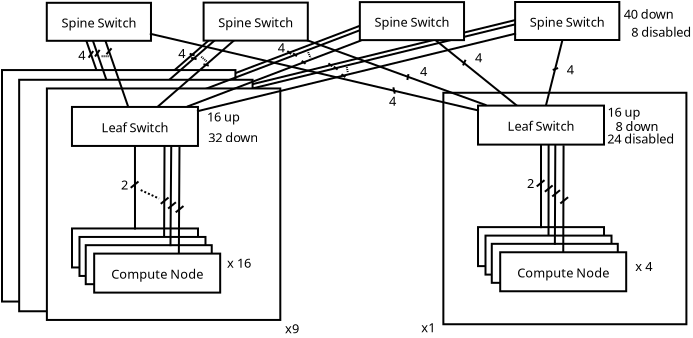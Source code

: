 <?xml version="1.0" encoding="UTF-8"?>
<dia:diagram xmlns:dia="http://www.lysator.liu.se/~alla/dia/">
  <dia:layer name="Background" visible="true" connectable="true" active="true">
    <dia:object type="Standard - Line" version="0" id="O0">
      <dia:attribute name="obj_pos">
        <dia:point val="31.401,9.374"/>
      </dia:attribute>
      <dia:attribute name="obj_bb">
        <dia:rectangle val="15.478,9.29;31.558,13.304"/>
      </dia:attribute>
      <dia:attribute name="conn_endpoints">
        <dia:point val="31.401,9.374"/>
        <dia:point val="15.636,13.22"/>
      </dia:attribute>
      <dia:attribute name="numcp">
        <dia:int val="1"/>
      </dia:attribute>
      <dia:attribute name="absolute_start_gap">
        <dia:real val="-0.1"/>
      </dia:attribute>
      <dia:attribute name="absolute_end_gap">
        <dia:real val="-0.1"/>
      </dia:attribute>
    </dia:object>
    <dia:object type="Standard - Line" version="0" id="O1">
      <dia:attribute name="obj_pos">
        <dia:point val="31.442,9.15"/>
      </dia:attribute>
      <dia:attribute name="obj_bb">
        <dia:rectangle val="15.52,9.066;31.6,13.079"/>
      </dia:attribute>
      <dia:attribute name="conn_endpoints">
        <dia:point val="31.442,9.15"/>
        <dia:point val="15.678,12.995"/>
      </dia:attribute>
      <dia:attribute name="numcp">
        <dia:int val="1"/>
      </dia:attribute>
      <dia:attribute name="absolute_start_gap">
        <dia:real val="-0.1"/>
      </dia:attribute>
      <dia:attribute name="absolute_end_gap">
        <dia:real val="-0.1"/>
      </dia:attribute>
    </dia:object>
    <dia:object type="Standard - Line" version="0" id="O2">
      <dia:attribute name="obj_pos">
        <dia:point val="23.56,9.452"/>
      </dia:attribute>
      <dia:attribute name="obj_bb">
        <dia:rectangle val="14.876,9.352;23.718,12.794"/>
      </dia:attribute>
      <dia:attribute name="conn_endpoints">
        <dia:point val="23.56,9.452"/>
        <dia:point val="15.034,12.694"/>
      </dia:attribute>
      <dia:attribute name="numcp">
        <dia:int val="1"/>
      </dia:attribute>
      <dia:attribute name="absolute_start_gap">
        <dia:real val="-0.1"/>
      </dia:attribute>
      <dia:attribute name="absolute_end_gap">
        <dia:real val="-0.1"/>
      </dia:attribute>
    </dia:object>
    <dia:object type="Standard - Line" version="0" id="O3">
      <dia:attribute name="obj_pos">
        <dia:point val="16.503,9.709"/>
      </dia:attribute>
      <dia:attribute name="obj_bb">
        <dia:rectangle val="12.576,9.507;16.725,13.129"/>
      </dia:attribute>
      <dia:attribute name="conn_endpoints">
        <dia:point val="16.503,9.709"/>
        <dia:point val="12.798,12.928"/>
      </dia:attribute>
      <dia:attribute name="numcp">
        <dia:int val="1"/>
      </dia:attribute>
      <dia:attribute name="absolute_start_gap">
        <dia:real val="-0.2"/>
      </dia:attribute>
      <dia:attribute name="absolute_end_gap">
        <dia:real val="-0.2"/>
      </dia:attribute>
    </dia:object>
    <dia:object type="Standard - Line" version="0" id="O4">
      <dia:attribute name="obj_pos">
        <dia:point val="9.686,9.891"/>
      </dia:attribute>
      <dia:attribute name="obj_bb">
        <dia:rectangle val="9.59,9.733;10.888,13.257"/>
      </dia:attribute>
      <dia:attribute name="conn_endpoints">
        <dia:point val="9.686,9.891"/>
        <dia:point val="10.792,13.099"/>
      </dia:attribute>
      <dia:attribute name="numcp">
        <dia:int val="1"/>
      </dia:attribute>
      <dia:attribute name="absolute_start_gap">
        <dia:real val="-0.1"/>
      </dia:attribute>
      <dia:attribute name="absolute_end_gap">
        <dia:real val="-0.1"/>
      </dia:attribute>
    </dia:object>
    <dia:object type="Flowchart - Box" version="0" id="O5">
      <dia:attribute name="obj_pos">
        <dia:point val="5.587,11.697"/>
      </dia:attribute>
      <dia:attribute name="obj_bb">
        <dia:rectangle val="5.537,11.647;17.308,23.321"/>
      </dia:attribute>
      <dia:attribute name="elem_corner">
        <dia:point val="5.587,11.697"/>
      </dia:attribute>
      <dia:attribute name="elem_width">
        <dia:real val="11.671"/>
      </dia:attribute>
      <dia:attribute name="elem_height">
        <dia:real val="11.574"/>
      </dia:attribute>
      <dia:attribute name="show_background">
        <dia:boolean val="true"/>
      </dia:attribute>
      <dia:attribute name="padding">
        <dia:real val="0.5"/>
      </dia:attribute>
      <dia:attribute name="text">
        <dia:composite type="text">
          <dia:attribute name="string">
            <dia:string>##</dia:string>
          </dia:attribute>
          <dia:attribute name="font">
            <dia:font family="sans" style="0" name="Helvetica"/>
          </dia:attribute>
          <dia:attribute name="height">
            <dia:real val="0.8"/>
          </dia:attribute>
          <dia:attribute name="pos">
            <dia:point val="11.422,17.678"/>
          </dia:attribute>
          <dia:attribute name="color">
            <dia:color val="#000000ff"/>
          </dia:attribute>
          <dia:attribute name="alignment">
            <dia:enum val="1"/>
          </dia:attribute>
        </dia:composite>
      </dia:attribute>
    </dia:object>
    <dia:object type="Standard - Line" version="0" id="O6">
      <dia:attribute name="obj_pos">
        <dia:point val="16.535,9.94"/>
      </dia:attribute>
      <dia:attribute name="obj_bb">
        <dia:rectangle val="12.608,9.739;16.756,13.361"/>
      </dia:attribute>
      <dia:attribute name="conn_endpoints">
        <dia:point val="16.535,9.94"/>
        <dia:point val="12.829,13.159"/>
      </dia:attribute>
      <dia:attribute name="numcp">
        <dia:int val="1"/>
      </dia:attribute>
      <dia:attribute name="absolute_start_gap">
        <dia:real val="-0.2"/>
      </dia:attribute>
      <dia:attribute name="absolute_end_gap">
        <dia:real val="-0.2"/>
      </dia:attribute>
    </dia:object>
    <dia:object type="Standard - Line" version="0" id="O7">
      <dia:attribute name="obj_pos">
        <dia:point val="10.066,10.038"/>
      </dia:attribute>
      <dia:attribute name="obj_bb">
        <dia:rectangle val="9.97,9.88;11.269,13.404"/>
      </dia:attribute>
      <dia:attribute name="conn_endpoints">
        <dia:point val="10.066,10.038"/>
        <dia:point val="11.173,13.246"/>
      </dia:attribute>
      <dia:attribute name="numcp">
        <dia:int val="1"/>
      </dia:attribute>
      <dia:attribute name="absolute_start_gap">
        <dia:real val="-0.1"/>
      </dia:attribute>
      <dia:attribute name="absolute_end_gap">
        <dia:real val="-0.1"/>
      </dia:attribute>
    </dia:object>
    <dia:object type="Flowchart - Box" version="0" id="O8">
      <dia:attribute name="obj_pos">
        <dia:point val="6.445,12.183"/>
      </dia:attribute>
      <dia:attribute name="obj_bb">
        <dia:rectangle val="6.395,12.133;18.167,23.807"/>
      </dia:attribute>
      <dia:attribute name="elem_corner">
        <dia:point val="6.445,12.183"/>
      </dia:attribute>
      <dia:attribute name="elem_width">
        <dia:real val="11.671"/>
      </dia:attribute>
      <dia:attribute name="elem_height">
        <dia:real val="11.574"/>
      </dia:attribute>
      <dia:attribute name="show_background">
        <dia:boolean val="true"/>
      </dia:attribute>
      <dia:attribute name="padding">
        <dia:real val="0.5"/>
      </dia:attribute>
      <dia:attribute name="text">
        <dia:composite type="text">
          <dia:attribute name="string">
            <dia:string>##</dia:string>
          </dia:attribute>
          <dia:attribute name="font">
            <dia:font family="sans" style="0" name="Helvetica"/>
          </dia:attribute>
          <dia:attribute name="height">
            <dia:real val="0.8"/>
          </dia:attribute>
          <dia:attribute name="pos">
            <dia:point val="12.281,18.164"/>
          </dia:attribute>
          <dia:attribute name="color">
            <dia:color val="#000000ff"/>
          </dia:attribute>
          <dia:attribute name="alignment">
            <dia:enum val="1"/>
          </dia:attribute>
        </dia:composite>
      </dia:attribute>
    </dia:object>
    <dia:object type="Standard - Line" version="0" id="O9">
      <dia:attribute name="obj_pos">
        <dia:point val="23.539,9.683"/>
      </dia:attribute>
      <dia:attribute name="obj_bb">
        <dia:rectangle val="14.854,9.583;23.697,13.026"/>
      </dia:attribute>
      <dia:attribute name="conn_endpoints">
        <dia:point val="23.539,9.683"/>
        <dia:point val="15.012,12.925"/>
      </dia:attribute>
      <dia:attribute name="numcp">
        <dia:int val="1"/>
      </dia:attribute>
      <dia:attribute name="absolute_start_gap">
        <dia:real val="-0.1"/>
      </dia:attribute>
      <dia:attribute name="absolute_end_gap">
        <dia:real val="-0.1"/>
      </dia:attribute>
    </dia:object>
    <dia:object type="Flowchart - Box" version="0" id="O10">
      <dia:attribute name="obj_pos">
        <dia:point val="27.655,12.832"/>
      </dia:attribute>
      <dia:attribute name="obj_bb">
        <dia:rectangle val="27.605,12.782;39.856,24.456"/>
      </dia:attribute>
      <dia:attribute name="elem_corner">
        <dia:point val="27.655,12.832"/>
      </dia:attribute>
      <dia:attribute name="elem_width">
        <dia:real val="12.152"/>
      </dia:attribute>
      <dia:attribute name="elem_height">
        <dia:real val="11.574"/>
      </dia:attribute>
      <dia:attribute name="show_background">
        <dia:boolean val="true"/>
      </dia:attribute>
      <dia:attribute name="padding">
        <dia:real val="0.5"/>
      </dia:attribute>
      <dia:attribute name="text">
        <dia:composite type="text">
          <dia:attribute name="string">
            <dia:string>##</dia:string>
          </dia:attribute>
          <dia:attribute name="font">
            <dia:font family="sans" style="0" name="Helvetica"/>
          </dia:attribute>
          <dia:attribute name="height">
            <dia:real val="0.8"/>
          </dia:attribute>
          <dia:attribute name="pos">
            <dia:point val="33.731,18.813"/>
          </dia:attribute>
          <dia:attribute name="color">
            <dia:color val="#000000ff"/>
          </dia:attribute>
          <dia:attribute name="alignment">
            <dia:enum val="1"/>
          </dia:attribute>
        </dia:composite>
      </dia:attribute>
    </dia:object>
    <dia:object type="Flowchart - Box" version="0" id="O11">
      <dia:attribute name="obj_pos">
        <dia:point val="7.831,12.617"/>
      </dia:attribute>
      <dia:attribute name="obj_bb">
        <dia:rectangle val="7.781,12.566;19.552,24.241"/>
      </dia:attribute>
      <dia:attribute name="elem_corner">
        <dia:point val="7.831,12.617"/>
      </dia:attribute>
      <dia:attribute name="elem_width">
        <dia:real val="11.671"/>
      </dia:attribute>
      <dia:attribute name="elem_height">
        <dia:real val="11.574"/>
      </dia:attribute>
      <dia:attribute name="show_background">
        <dia:boolean val="true"/>
      </dia:attribute>
      <dia:attribute name="padding">
        <dia:real val="0.5"/>
      </dia:attribute>
      <dia:attribute name="text">
        <dia:composite type="text">
          <dia:attribute name="string">
            <dia:string>##</dia:string>
          </dia:attribute>
          <dia:attribute name="font">
            <dia:font family="sans" style="0" name="Helvetica"/>
          </dia:attribute>
          <dia:attribute name="height">
            <dia:real val="0.8"/>
          </dia:attribute>
          <dia:attribute name="pos">
            <dia:point val="13.667,18.598"/>
          </dia:attribute>
          <dia:attribute name="color">
            <dia:color val="#000000ff"/>
          </dia:attribute>
          <dia:attribute name="alignment">
            <dia:enum val="1"/>
          </dia:attribute>
        </dia:composite>
      </dia:attribute>
    </dia:object>
    <dia:object type="Standard - Line" version="0" id="O12">
      <dia:attribute name="obj_pos">
        <dia:point val="10.776,10.283"/>
      </dia:attribute>
      <dia:attribute name="obj_bb">
        <dia:rectangle val="10.68,10.125;11.978,13.649"/>
      </dia:attribute>
      <dia:attribute name="conn_endpoints">
        <dia:point val="10.776,10.283"/>
        <dia:point val="11.882,13.491"/>
      </dia:attribute>
      <dia:attribute name="numcp">
        <dia:int val="1"/>
      </dia:attribute>
      <dia:attribute name="absolute_start_gap">
        <dia:real val="-0.1"/>
      </dia:attribute>
      <dia:attribute name="absolute_end_gap">
        <dia:real val="-0.1"/>
      </dia:attribute>
      <dia:connections>
        <dia:connection handle="0" to="O27" connection="16"/>
        <dia:connection handle="1" to="O30" connection="16"/>
      </dia:connections>
    </dia:object>
    <dia:object type="Flowchart - Box" version="0" id="O13">
      <dia:attribute name="obj_pos">
        <dia:point val="9.087,19.617"/>
      </dia:attribute>
      <dia:attribute name="obj_bb">
        <dia:rectangle val="9.037,19.567;15.437,21.617"/>
      </dia:attribute>
      <dia:attribute name="elem_corner">
        <dia:point val="9.087,19.617"/>
      </dia:attribute>
      <dia:attribute name="elem_width">
        <dia:real val="6.3"/>
      </dia:attribute>
      <dia:attribute name="elem_height">
        <dia:real val="1.95"/>
      </dia:attribute>
      <dia:attribute name="show_background">
        <dia:boolean val="true"/>
      </dia:attribute>
      <dia:attribute name="padding">
        <dia:real val="0.5"/>
      </dia:attribute>
      <dia:attribute name="text">
        <dia:composite type="text">
          <dia:attribute name="string">
            <dia:string>#Compute Node#</dia:string>
          </dia:attribute>
          <dia:attribute name="font">
            <dia:font family="sans" style="0" name="Helvetica"/>
          </dia:attribute>
          <dia:attribute name="height">
            <dia:real val="0.8"/>
          </dia:attribute>
          <dia:attribute name="pos">
            <dia:point val="12.237,20.786"/>
          </dia:attribute>
          <dia:attribute name="color">
            <dia:color val="#000000ff"/>
          </dia:attribute>
          <dia:attribute name="alignment">
            <dia:enum val="1"/>
          </dia:attribute>
        </dia:composite>
      </dia:attribute>
    </dia:object>
    <dia:object type="Standard - Line" version="0" id="O14">
      <dia:attribute name="obj_pos">
        <dia:point val="13.713,15.553"/>
      </dia:attribute>
      <dia:attribute name="obj_bb">
        <dia:rectangle val="13.643,15.403;13.763,20.142"/>
      </dia:attribute>
      <dia:attribute name="conn_endpoints">
        <dia:point val="13.713,15.553"/>
        <dia:point val="13.693,19.991"/>
      </dia:attribute>
      <dia:attribute name="numcp">
        <dia:int val="2"/>
      </dia:attribute>
      <dia:attribute name="line_width">
        <dia:real val="0.1"/>
      </dia:attribute>
      <dia:attribute name="absolute_start_gap">
        <dia:real val="-0.1"/>
      </dia:attribute>
      <dia:attribute name="absolute_end_gap">
        <dia:real val="-0.1"/>
      </dia:attribute>
    </dia:object>
    <dia:object type="Flowchart - Box" version="0" id="O15">
      <dia:attribute name="obj_pos">
        <dia:point val="9.461,20.041"/>
      </dia:attribute>
      <dia:attribute name="obj_bb">
        <dia:rectangle val="9.411,19.991;15.811,22.041"/>
      </dia:attribute>
      <dia:attribute name="elem_corner">
        <dia:point val="9.461,20.041"/>
      </dia:attribute>
      <dia:attribute name="elem_width">
        <dia:real val="6.3"/>
      </dia:attribute>
      <dia:attribute name="elem_height">
        <dia:real val="1.95"/>
      </dia:attribute>
      <dia:attribute name="show_background">
        <dia:boolean val="true"/>
      </dia:attribute>
      <dia:attribute name="padding">
        <dia:real val="0.5"/>
      </dia:attribute>
      <dia:attribute name="text">
        <dia:composite type="text">
          <dia:attribute name="string">
            <dia:string>#Compute Node#</dia:string>
          </dia:attribute>
          <dia:attribute name="font">
            <dia:font family="sans" style="0" name="Helvetica"/>
          </dia:attribute>
          <dia:attribute name="height">
            <dia:real val="0.8"/>
          </dia:attribute>
          <dia:attribute name="pos">
            <dia:point val="12.611,21.21"/>
          </dia:attribute>
          <dia:attribute name="color">
            <dia:color val="#000000ff"/>
          </dia:attribute>
          <dia:attribute name="alignment">
            <dia:enum val="1"/>
          </dia:attribute>
        </dia:composite>
      </dia:attribute>
    </dia:object>
    <dia:object type="Flowchart - Box" version="0" id="O16">
      <dia:attribute name="obj_pos">
        <dia:point val="9.774,20.453"/>
      </dia:attribute>
      <dia:attribute name="obj_bb">
        <dia:rectangle val="9.724,20.403;16.124,22.453"/>
      </dia:attribute>
      <dia:attribute name="elem_corner">
        <dia:point val="9.774,20.453"/>
      </dia:attribute>
      <dia:attribute name="elem_width">
        <dia:real val="6.3"/>
      </dia:attribute>
      <dia:attribute name="elem_height">
        <dia:real val="1.95"/>
      </dia:attribute>
      <dia:attribute name="show_background">
        <dia:boolean val="true"/>
      </dia:attribute>
      <dia:attribute name="padding">
        <dia:real val="0.5"/>
      </dia:attribute>
      <dia:attribute name="text">
        <dia:composite type="text">
          <dia:attribute name="string">
            <dia:string>#Compute Node#</dia:string>
          </dia:attribute>
          <dia:attribute name="font">
            <dia:font family="sans" style="0" name="Helvetica"/>
          </dia:attribute>
          <dia:attribute name="height">
            <dia:real val="0.8"/>
          </dia:attribute>
          <dia:attribute name="pos">
            <dia:point val="12.924,21.622"/>
          </dia:attribute>
          <dia:attribute name="color">
            <dia:color val="#000000ff"/>
          </dia:attribute>
          <dia:attribute name="alignment">
            <dia:enum val="1"/>
          </dia:attribute>
        </dia:composite>
      </dia:attribute>
    </dia:object>
    <dia:object type="Standard - Line" version="0" id="O17">
      <dia:attribute name="obj_pos">
        <dia:point val="14.46,15.626"/>
      </dia:attribute>
      <dia:attribute name="obj_bb">
        <dia:rectangle val="14.379,15.476;14.511,20.975"/>
      </dia:attribute>
      <dia:attribute name="conn_endpoints">
        <dia:point val="14.46,15.626"/>
        <dia:point val="14.43,20.824"/>
      </dia:attribute>
      <dia:attribute name="numcp">
        <dia:int val="2"/>
      </dia:attribute>
      <dia:attribute name="line_width">
        <dia:real val="0.1"/>
      </dia:attribute>
      <dia:attribute name="absolute_start_gap">
        <dia:real val="-0.1"/>
      </dia:attribute>
      <dia:attribute name="absolute_end_gap">
        <dia:real val="-0.1"/>
      </dia:attribute>
    </dia:object>
    <dia:object type="Flowchart - Box" version="0" id="O18">
      <dia:attribute name="obj_pos">
        <dia:point val="10.196,20.874"/>
      </dia:attribute>
      <dia:attribute name="obj_bb">
        <dia:rectangle val="10.146,20.824;16.546,22.874"/>
      </dia:attribute>
      <dia:attribute name="elem_corner">
        <dia:point val="10.196,20.874"/>
      </dia:attribute>
      <dia:attribute name="elem_width">
        <dia:real val="6.3"/>
      </dia:attribute>
      <dia:attribute name="elem_height">
        <dia:real val="1.95"/>
      </dia:attribute>
      <dia:attribute name="show_background">
        <dia:boolean val="true"/>
      </dia:attribute>
      <dia:attribute name="padding">
        <dia:real val="0.5"/>
      </dia:attribute>
      <dia:attribute name="text">
        <dia:composite type="text">
          <dia:attribute name="string">
            <dia:string>#Compute Node#</dia:string>
          </dia:attribute>
          <dia:attribute name="font">
            <dia:font family="sans" style="0" name="Helvetica"/>
          </dia:attribute>
          <dia:attribute name="height">
            <dia:real val="0.8"/>
          </dia:attribute>
          <dia:attribute name="pos">
            <dia:point val="13.346,22.043"/>
          </dia:attribute>
          <dia:attribute name="color">
            <dia:color val="#000000ff"/>
          </dia:attribute>
          <dia:attribute name="alignment">
            <dia:enum val="1"/>
          </dia:attribute>
        </dia:composite>
      </dia:attribute>
    </dia:object>
    <dia:object type="Standard - Line" version="0" id="O19">
      <dia:attribute name="obj_pos">
        <dia:point val="12.236,15.542"/>
      </dia:attribute>
      <dia:attribute name="obj_bb">
        <dia:rectangle val="12.185,15.392;12.287,19.717"/>
      </dia:attribute>
      <dia:attribute name="conn_endpoints">
        <dia:point val="12.236,15.542"/>
        <dia:point val="12.236,19.567"/>
      </dia:attribute>
      <dia:attribute name="numcp">
        <dia:int val="2"/>
      </dia:attribute>
      <dia:attribute name="line_width">
        <dia:real val="0.1"/>
      </dia:attribute>
      <dia:attribute name="absolute_start_gap">
        <dia:real val="-0.1"/>
      </dia:attribute>
      <dia:attribute name="absolute_end_gap">
        <dia:real val="-0.1"/>
      </dia:attribute>
      <dia:connections>
        <dia:connection handle="0" to="O30" connection="16"/>
        <dia:connection handle="1" to="O13" connection="16"/>
      </dia:connections>
    </dia:object>
    <dia:object type="Standard - Line" version="0" id="O20">
      <dia:attribute name="obj_pos">
        <dia:point val="14.048,15.599"/>
      </dia:attribute>
      <dia:attribute name="obj_bb">
        <dia:rectangle val="13.959,15.449;14.099,20.553"/>
      </dia:attribute>
      <dia:attribute name="conn_endpoints">
        <dia:point val="14.048,15.599"/>
        <dia:point val="14.011,20.402"/>
      </dia:attribute>
      <dia:attribute name="numcp">
        <dia:int val="2"/>
      </dia:attribute>
      <dia:attribute name="line_width">
        <dia:real val="0.1"/>
      </dia:attribute>
      <dia:attribute name="absolute_start_gap">
        <dia:real val="-0.1"/>
      </dia:attribute>
      <dia:attribute name="absolute_end_gap">
        <dia:real val="-0.1"/>
      </dia:attribute>
    </dia:object>
    <dia:object type="Standard - Line" version="0" id="O21">
      <dia:attribute name="obj_pos">
        <dia:point val="12.411,17.268"/>
      </dia:attribute>
      <dia:attribute name="obj_bb">
        <dia:rectangle val="11.952,17.198;12.481,17.654"/>
      </dia:attribute>
      <dia:attribute name="conn_endpoints">
        <dia:point val="12.411,17.268"/>
        <dia:point val="12.022,17.584"/>
      </dia:attribute>
      <dia:attribute name="numcp">
        <dia:int val="1"/>
      </dia:attribute>
    </dia:object>
    <dia:object type="Standard - Line" version="0" id="O22">
      <dia:attribute name="obj_pos">
        <dia:point val="13.914,18.07"/>
      </dia:attribute>
      <dia:attribute name="obj_bb">
        <dia:rectangle val="13.454,18.0;13.984,18.456"/>
      </dia:attribute>
      <dia:attribute name="conn_endpoints">
        <dia:point val="13.914,18.07"/>
        <dia:point val="13.525,18.385"/>
      </dia:attribute>
      <dia:attribute name="numcp">
        <dia:int val="1"/>
      </dia:attribute>
    </dia:object>
    <dia:object type="Standard - Line" version="0" id="O23">
      <dia:attribute name="obj_pos">
        <dia:point val="14.281,18.307"/>
      </dia:attribute>
      <dia:attribute name="obj_bb">
        <dia:rectangle val="13.822,18.236;14.352,18.692"/>
      </dia:attribute>
      <dia:attribute name="conn_endpoints">
        <dia:point val="14.281,18.307"/>
        <dia:point val="13.893,18.622"/>
      </dia:attribute>
      <dia:attribute name="numcp">
        <dia:int val="1"/>
      </dia:attribute>
    </dia:object>
    <dia:object type="Standard - Line" version="0" id="O24">
      <dia:attribute name="obj_pos">
        <dia:point val="14.661,18.496"/>
      </dia:attribute>
      <dia:attribute name="obj_bb">
        <dia:rectangle val="14.202,18.426;14.731,18.882"/>
      </dia:attribute>
      <dia:attribute name="conn_endpoints">
        <dia:point val="14.661,18.496"/>
        <dia:point val="14.272,18.812"/>
      </dia:attribute>
      <dia:attribute name="numcp">
        <dia:int val="1"/>
      </dia:attribute>
    </dia:object>
    <dia:object type="Standard - Text" version="1" id="O25">
      <dia:attribute name="obj_pos">
        <dia:point val="11.533,17.668"/>
      </dia:attribute>
      <dia:attribute name="obj_bb">
        <dia:rectangle val="11.533,17.074;11.941,17.819"/>
      </dia:attribute>
      <dia:attribute name="text">
        <dia:composite type="text">
          <dia:attribute name="string">
            <dia:string>#2#</dia:string>
          </dia:attribute>
          <dia:attribute name="font">
            <dia:font family="sans" style="0" name="Helvetica"/>
          </dia:attribute>
          <dia:attribute name="height">
            <dia:real val="0.8"/>
          </dia:attribute>
          <dia:attribute name="pos">
            <dia:point val="11.533,17.668"/>
          </dia:attribute>
          <dia:attribute name="color">
            <dia:color val="#000000ff"/>
          </dia:attribute>
          <dia:attribute name="alignment">
            <dia:enum val="0"/>
          </dia:attribute>
        </dia:composite>
      </dia:attribute>
      <dia:attribute name="valign">
        <dia:enum val="3"/>
      </dia:attribute>
    </dia:object>
    <dia:object type="Standard - Text" version="1" id="O26">
      <dia:attribute name="obj_pos">
        <dia:point val="16.832,21.576"/>
      </dia:attribute>
      <dia:attribute name="obj_bb">
        <dia:rectangle val="16.832,20.982;18.23,21.727"/>
      </dia:attribute>
      <dia:attribute name="text">
        <dia:composite type="text">
          <dia:attribute name="string">
            <dia:string>#x 16#</dia:string>
          </dia:attribute>
          <dia:attribute name="font">
            <dia:font family="sans" style="0" name="Helvetica"/>
          </dia:attribute>
          <dia:attribute name="height">
            <dia:real val="0.8"/>
          </dia:attribute>
          <dia:attribute name="pos">
            <dia:point val="16.832,21.576"/>
          </dia:attribute>
          <dia:attribute name="color">
            <dia:color val="#000000ff"/>
          </dia:attribute>
          <dia:attribute name="alignment">
            <dia:enum val="0"/>
          </dia:attribute>
        </dia:composite>
      </dia:attribute>
      <dia:attribute name="valign">
        <dia:enum val="3"/>
      </dia:attribute>
    </dia:object>
    <dia:object type="Flowchart - Box" version="0" id="O27">
      <dia:attribute name="obj_pos">
        <dia:point val="7.826,8.334"/>
      </dia:attribute>
      <dia:attribute name="obj_bb">
        <dia:rectangle val="7.776,8.284;13.086,10.284"/>
      </dia:attribute>
      <dia:attribute name="elem_corner">
        <dia:point val="7.826,8.334"/>
      </dia:attribute>
      <dia:attribute name="elem_width">
        <dia:real val="5.21"/>
      </dia:attribute>
      <dia:attribute name="elem_height">
        <dia:real val="1.9"/>
      </dia:attribute>
      <dia:attribute name="show_background">
        <dia:boolean val="true"/>
      </dia:attribute>
      <dia:attribute name="padding">
        <dia:real val="0.5"/>
      </dia:attribute>
      <dia:attribute name="text">
        <dia:composite type="text">
          <dia:attribute name="string">
            <dia:string>#Spine Switch#</dia:string>
          </dia:attribute>
          <dia:attribute name="font">
            <dia:font family="sans" style="0" name="Helvetica"/>
          </dia:attribute>
          <dia:attribute name="height">
            <dia:real val="0.8"/>
          </dia:attribute>
          <dia:attribute name="pos">
            <dia:point val="10.431,9.478"/>
          </dia:attribute>
          <dia:attribute name="color">
            <dia:color val="#000000ff"/>
          </dia:attribute>
          <dia:attribute name="alignment">
            <dia:enum val="1"/>
          </dia:attribute>
        </dia:composite>
      </dia:attribute>
    </dia:object>
    <dia:object type="Standard - Line" version="0" id="O28">
      <dia:attribute name="obj_pos">
        <dia:point val="17.121,10.273"/>
      </dia:attribute>
      <dia:attribute name="obj_bb">
        <dia:rectangle val="13.194,10.072;17.342,13.694"/>
      </dia:attribute>
      <dia:attribute name="conn_endpoints">
        <dia:point val="17.121,10.273"/>
        <dia:point val="13.415,13.492"/>
      </dia:attribute>
      <dia:attribute name="numcp">
        <dia:int val="1"/>
      </dia:attribute>
      <dia:attribute name="absolute_start_gap">
        <dia:real val="-0.2"/>
      </dia:attribute>
      <dia:attribute name="absolute_end_gap">
        <dia:real val="-0.2"/>
      </dia:attribute>
      <dia:connections>
        <dia:connection handle="0" to="O29" connection="16"/>
        <dia:connection handle="1" to="O30" connection="16"/>
      </dia:connections>
    </dia:object>
    <dia:object type="Flowchart - Box" version="0" id="O29">
      <dia:attribute name="obj_pos">
        <dia:point val="15.667,8.324"/>
      </dia:attribute>
      <dia:attribute name="obj_bb">
        <dia:rectangle val="15.617,8.274;20.927,10.274"/>
      </dia:attribute>
      <dia:attribute name="elem_corner">
        <dia:point val="15.667,8.324"/>
      </dia:attribute>
      <dia:attribute name="elem_width">
        <dia:real val="5.21"/>
      </dia:attribute>
      <dia:attribute name="elem_height">
        <dia:real val="1.9"/>
      </dia:attribute>
      <dia:attribute name="show_background">
        <dia:boolean val="true"/>
      </dia:attribute>
      <dia:attribute name="padding">
        <dia:real val="0.5"/>
      </dia:attribute>
      <dia:attribute name="text">
        <dia:composite type="text">
          <dia:attribute name="string">
            <dia:string>#Spine Switch#</dia:string>
          </dia:attribute>
          <dia:attribute name="font">
            <dia:font family="sans" style="0" name="Helvetica"/>
          </dia:attribute>
          <dia:attribute name="height">
            <dia:real val="0.8"/>
          </dia:attribute>
          <dia:attribute name="pos">
            <dia:point val="18.272,9.468"/>
          </dia:attribute>
          <dia:attribute name="color">
            <dia:color val="#000000ff"/>
          </dia:attribute>
          <dia:attribute name="alignment">
            <dia:enum val="1"/>
          </dia:attribute>
        </dia:composite>
      </dia:attribute>
    </dia:object>
    <dia:object type="Flowchart - Box" version="0" id="O30">
      <dia:attribute name="obj_pos">
        <dia:point val="9.085,13.541"/>
      </dia:attribute>
      <dia:attribute name="obj_bb">
        <dia:rectangle val="9.035,13.492;15.435,15.541"/>
      </dia:attribute>
      <dia:attribute name="elem_corner">
        <dia:point val="9.085,13.541"/>
      </dia:attribute>
      <dia:attribute name="elem_width">
        <dia:real val="6.3"/>
      </dia:attribute>
      <dia:attribute name="elem_height">
        <dia:real val="1.95"/>
      </dia:attribute>
      <dia:attribute name="show_background">
        <dia:boolean val="true"/>
      </dia:attribute>
      <dia:attribute name="padding">
        <dia:real val="0.5"/>
      </dia:attribute>
      <dia:attribute name="text">
        <dia:composite type="text">
          <dia:attribute name="string">
            <dia:string>#Leaf Switch#</dia:string>
          </dia:attribute>
          <dia:attribute name="font">
            <dia:font family="sans" style="0" name="Helvetica"/>
          </dia:attribute>
          <dia:attribute name="height">
            <dia:real val="0.8"/>
          </dia:attribute>
          <dia:attribute name="pos">
            <dia:point val="12.235,14.711"/>
          </dia:attribute>
          <dia:attribute name="color">
            <dia:color val="#000000ff"/>
          </dia:attribute>
          <dia:attribute name="alignment">
            <dia:enum val="1"/>
          </dia:attribute>
        </dia:composite>
      </dia:attribute>
    </dia:object>
    <dia:object type="Standard - Text" version="1" id="O31">
      <dia:attribute name="obj_pos">
        <dia:point val="15.899,15.308"/>
      </dia:attribute>
      <dia:attribute name="obj_bb">
        <dia:rectangle val="15.899,14.714;18.644,15.459"/>
      </dia:attribute>
      <dia:attribute name="text">
        <dia:composite type="text">
          <dia:attribute name="string">
            <dia:string>#32 down#</dia:string>
          </dia:attribute>
          <dia:attribute name="font">
            <dia:font family="sans" style="0" name="Helvetica"/>
          </dia:attribute>
          <dia:attribute name="height">
            <dia:real val="0.8"/>
          </dia:attribute>
          <dia:attribute name="pos">
            <dia:point val="15.899,15.308"/>
          </dia:attribute>
          <dia:attribute name="color">
            <dia:color val="#000000ff"/>
          </dia:attribute>
          <dia:attribute name="alignment">
            <dia:enum val="0"/>
          </dia:attribute>
        </dia:composite>
      </dia:attribute>
      <dia:attribute name="valign">
        <dia:enum val="3"/>
      </dia:attribute>
    </dia:object>
    <dia:object type="Standard - Text" version="1" id="O32">
      <dia:attribute name="obj_pos">
        <dia:point val="15.841,14.267"/>
      </dia:attribute>
      <dia:attribute name="obj_bb">
        <dia:rectangle val="15.841,13.673;17.671,14.418"/>
      </dia:attribute>
      <dia:attribute name="text">
        <dia:composite type="text">
          <dia:attribute name="string">
            <dia:string>#16 up#</dia:string>
          </dia:attribute>
          <dia:attribute name="font">
            <dia:font family="sans" style="0" name="Helvetica"/>
          </dia:attribute>
          <dia:attribute name="height">
            <dia:real val="0.8"/>
          </dia:attribute>
          <dia:attribute name="pos">
            <dia:point val="15.841,14.267"/>
          </dia:attribute>
          <dia:attribute name="color">
            <dia:color val="#000000ff"/>
          </dia:attribute>
          <dia:attribute name="alignment">
            <dia:enum val="0"/>
          </dia:attribute>
        </dia:composite>
      </dia:attribute>
      <dia:attribute name="valign">
        <dia:enum val="3"/>
      </dia:attribute>
    </dia:object>
    <dia:object type="Standard - Text" version="1" id="O33">
      <dia:attribute name="obj_pos">
        <dia:point val="12.066,28.285"/>
      </dia:attribute>
      <dia:attribute name="obj_bb">
        <dia:rectangle val="12.066,27.691;12.066,28.436"/>
      </dia:attribute>
      <dia:attribute name="text">
        <dia:composite type="text">
          <dia:attribute name="string">
            <dia:string>##</dia:string>
          </dia:attribute>
          <dia:attribute name="font">
            <dia:font family="sans" style="0" name="Helvetica"/>
          </dia:attribute>
          <dia:attribute name="height">
            <dia:real val="0.8"/>
          </dia:attribute>
          <dia:attribute name="pos">
            <dia:point val="12.066,28.285"/>
          </dia:attribute>
          <dia:attribute name="color">
            <dia:color val="#000000ff"/>
          </dia:attribute>
          <dia:attribute name="alignment">
            <dia:enum val="0"/>
          </dia:attribute>
        </dia:composite>
      </dia:attribute>
      <dia:attribute name="valign">
        <dia:enum val="3"/>
      </dia:attribute>
    </dia:object>
    <dia:object type="Standard - Text" version="1" id="O34">
      <dia:attribute name="obj_pos">
        <dia:point val="19.736,24.86"/>
      </dia:attribute>
      <dia:attribute name="obj_bb">
        <dia:rectangle val="19.736,24.266;20.523,25.011"/>
      </dia:attribute>
      <dia:attribute name="text">
        <dia:composite type="text">
          <dia:attribute name="string">
            <dia:string>#x9#</dia:string>
          </dia:attribute>
          <dia:attribute name="font">
            <dia:font family="sans" style="0" name="Helvetica"/>
          </dia:attribute>
          <dia:attribute name="height">
            <dia:real val="0.8"/>
          </dia:attribute>
          <dia:attribute name="pos">
            <dia:point val="19.736,24.86"/>
          </dia:attribute>
          <dia:attribute name="color">
            <dia:color val="#000000ff"/>
          </dia:attribute>
          <dia:attribute name="alignment">
            <dia:enum val="0"/>
          </dia:attribute>
        </dia:composite>
      </dia:attribute>
      <dia:attribute name="valign">
        <dia:enum val="3"/>
      </dia:attribute>
    </dia:object>
    <dia:object type="Standard - Text" version="1" id="O35">
      <dia:attribute name="obj_pos">
        <dia:point val="26.555,24.812"/>
      </dia:attribute>
      <dia:attribute name="obj_bb">
        <dia:rectangle val="26.555,24.218;27.342,24.963"/>
      </dia:attribute>
      <dia:attribute name="text">
        <dia:composite type="text">
          <dia:attribute name="string">
            <dia:string>#x1#</dia:string>
          </dia:attribute>
          <dia:attribute name="font">
            <dia:font family="sans" style="0" name="Helvetica"/>
          </dia:attribute>
          <dia:attribute name="height">
            <dia:real val="0.8"/>
          </dia:attribute>
          <dia:attribute name="pos">
            <dia:point val="26.555,24.812"/>
          </dia:attribute>
          <dia:attribute name="color">
            <dia:color val="#000000ff"/>
          </dia:attribute>
          <dia:attribute name="alignment">
            <dia:enum val="0"/>
          </dia:attribute>
        </dia:composite>
      </dia:attribute>
      <dia:attribute name="valign">
        <dia:enum val="3"/>
      </dia:attribute>
    </dia:object>
    <dia:object type="Standard - Line" version="0" id="O36">
      <dia:attribute name="obj_pos">
        <dia:point val="27.323,10.248"/>
      </dia:attribute>
      <dia:attribute name="obj_bb">
        <dia:rectangle val="27.174,10.115;31.418,13.562"/>
      </dia:attribute>
      <dia:attribute name="conn_endpoints">
        <dia:point val="27.323,10.248"/>
        <dia:point val="31.27,13.429"/>
      </dia:attribute>
      <dia:attribute name="numcp">
        <dia:int val="1"/>
      </dia:attribute>
      <dia:attribute name="absolute_start_gap">
        <dia:real val="-0.1"/>
      </dia:attribute>
      <dia:attribute name="absolute_end_gap">
        <dia:real val="-0.1"/>
      </dia:attribute>
      <dia:connections>
        <dia:connection handle="0" to="O60" connection="16"/>
        <dia:connection handle="1" to="O52" connection="16"/>
      </dia:connections>
    </dia:object>
    <dia:object type="Flowchart - Box" version="0" id="O37">
      <dia:attribute name="obj_pos">
        <dia:point val="29.388,19.55"/>
      </dia:attribute>
      <dia:attribute name="obj_bb">
        <dia:rectangle val="29.338,19.5;35.738,21.55"/>
      </dia:attribute>
      <dia:attribute name="elem_corner">
        <dia:point val="29.388,19.55"/>
      </dia:attribute>
      <dia:attribute name="elem_width">
        <dia:real val="6.3"/>
      </dia:attribute>
      <dia:attribute name="elem_height">
        <dia:real val="1.95"/>
      </dia:attribute>
      <dia:attribute name="show_background">
        <dia:boolean val="true"/>
      </dia:attribute>
      <dia:attribute name="padding">
        <dia:real val="0.5"/>
      </dia:attribute>
      <dia:attribute name="text">
        <dia:composite type="text">
          <dia:attribute name="string">
            <dia:string>#Compute Node#</dia:string>
          </dia:attribute>
          <dia:attribute name="font">
            <dia:font family="sans" style="0" name="Helvetica"/>
          </dia:attribute>
          <dia:attribute name="height">
            <dia:real val="0.8"/>
          </dia:attribute>
          <dia:attribute name="pos">
            <dia:point val="32.538,20.719"/>
          </dia:attribute>
          <dia:attribute name="color">
            <dia:color val="#000000ff"/>
          </dia:attribute>
          <dia:attribute name="alignment">
            <dia:enum val="1"/>
          </dia:attribute>
        </dia:composite>
      </dia:attribute>
    </dia:object>
    <dia:object type="Standard - Line" version="0" id="O38">
      <dia:attribute name="obj_pos">
        <dia:point val="32.918,15.486"/>
      </dia:attribute>
      <dia:attribute name="obj_bb">
        <dia:rectangle val="32.863,15.335;32.968,20.074"/>
      </dia:attribute>
      <dia:attribute name="conn_endpoints">
        <dia:point val="32.918,15.486"/>
        <dia:point val="32.913,19.924"/>
      </dia:attribute>
      <dia:attribute name="numcp">
        <dia:int val="2"/>
      </dia:attribute>
      <dia:attribute name="line_width">
        <dia:real val="0.1"/>
      </dia:attribute>
      <dia:attribute name="absolute_start_gap">
        <dia:real val="-0.1"/>
      </dia:attribute>
      <dia:attribute name="absolute_end_gap">
        <dia:real val="-0.1"/>
      </dia:attribute>
      <dia:connections>
        <dia:connection handle="1" to="O39" connection="16"/>
      </dia:connections>
    </dia:object>
    <dia:object type="Flowchart - Box" version="0" id="O39">
      <dia:attribute name="obj_pos">
        <dia:point val="29.762,19.974"/>
      </dia:attribute>
      <dia:attribute name="obj_bb">
        <dia:rectangle val="29.712,19.924;36.112,21.974"/>
      </dia:attribute>
      <dia:attribute name="elem_corner">
        <dia:point val="29.762,19.974"/>
      </dia:attribute>
      <dia:attribute name="elem_width">
        <dia:real val="6.3"/>
      </dia:attribute>
      <dia:attribute name="elem_height">
        <dia:real val="1.95"/>
      </dia:attribute>
      <dia:attribute name="show_background">
        <dia:boolean val="true"/>
      </dia:attribute>
      <dia:attribute name="padding">
        <dia:real val="0.5"/>
      </dia:attribute>
      <dia:attribute name="text">
        <dia:composite type="text">
          <dia:attribute name="string">
            <dia:string>#Compute Node#</dia:string>
          </dia:attribute>
          <dia:attribute name="font">
            <dia:font family="sans" style="0" name="Helvetica"/>
          </dia:attribute>
          <dia:attribute name="height">
            <dia:real val="0.8"/>
          </dia:attribute>
          <dia:attribute name="pos">
            <dia:point val="32.912,21.143"/>
          </dia:attribute>
          <dia:attribute name="color">
            <dia:color val="#000000ff"/>
          </dia:attribute>
          <dia:attribute name="alignment">
            <dia:enum val="1"/>
          </dia:attribute>
        </dia:composite>
      </dia:attribute>
    </dia:object>
    <dia:object type="Flowchart - Box" version="0" id="O40">
      <dia:attribute name="obj_pos">
        <dia:point val="30.076,20.385"/>
      </dia:attribute>
      <dia:attribute name="obj_bb">
        <dia:rectangle val="30.026,20.335;36.426,22.385"/>
      </dia:attribute>
      <dia:attribute name="elem_corner">
        <dia:point val="30.076,20.385"/>
      </dia:attribute>
      <dia:attribute name="elem_width">
        <dia:real val="6.3"/>
      </dia:attribute>
      <dia:attribute name="elem_height">
        <dia:real val="1.95"/>
      </dia:attribute>
      <dia:attribute name="show_background">
        <dia:boolean val="true"/>
      </dia:attribute>
      <dia:attribute name="padding">
        <dia:real val="0.5"/>
      </dia:attribute>
      <dia:attribute name="text">
        <dia:composite type="text">
          <dia:attribute name="string">
            <dia:string>#Compute Node#</dia:string>
          </dia:attribute>
          <dia:attribute name="font">
            <dia:font family="sans" style="0" name="Helvetica"/>
          </dia:attribute>
          <dia:attribute name="height">
            <dia:real val="0.8"/>
          </dia:attribute>
          <dia:attribute name="pos">
            <dia:point val="33.226,21.554"/>
          </dia:attribute>
          <dia:attribute name="color">
            <dia:color val="#000000ff"/>
          </dia:attribute>
          <dia:attribute name="alignment">
            <dia:enum val="1"/>
          </dia:attribute>
        </dia:composite>
      </dia:attribute>
    </dia:object>
    <dia:object type="Standard - Line" version="0" id="O41">
      <dia:attribute name="obj_pos">
        <dia:point val="33.665,15.559"/>
      </dia:attribute>
      <dia:attribute name="obj_bb">
        <dia:rectangle val="33.599,15.409;33.716,20.907"/>
      </dia:attribute>
      <dia:attribute name="conn_endpoints">
        <dia:point val="33.665,15.559"/>
        <dia:point val="33.65,20.757"/>
      </dia:attribute>
      <dia:attribute name="numcp">
        <dia:int val="2"/>
      </dia:attribute>
      <dia:attribute name="line_width">
        <dia:real val="0.1"/>
      </dia:attribute>
      <dia:attribute name="absolute_start_gap">
        <dia:real val="-0.1"/>
      </dia:attribute>
      <dia:attribute name="absolute_end_gap">
        <dia:real val="-0.1"/>
      </dia:attribute>
      <dia:connections>
        <dia:connection handle="1" to="O42" connection="16"/>
      </dia:connections>
    </dia:object>
    <dia:object type="Flowchart - Box" version="0" id="O42">
      <dia:attribute name="obj_pos">
        <dia:point val="30.497,20.807"/>
      </dia:attribute>
      <dia:attribute name="obj_bb">
        <dia:rectangle val="30.447,20.757;36.847,22.807"/>
      </dia:attribute>
      <dia:attribute name="elem_corner">
        <dia:point val="30.497,20.807"/>
      </dia:attribute>
      <dia:attribute name="elem_width">
        <dia:real val="6.3"/>
      </dia:attribute>
      <dia:attribute name="elem_height">
        <dia:real val="1.95"/>
      </dia:attribute>
      <dia:attribute name="show_background">
        <dia:boolean val="true"/>
      </dia:attribute>
      <dia:attribute name="padding">
        <dia:real val="0.5"/>
      </dia:attribute>
      <dia:attribute name="text">
        <dia:composite type="text">
          <dia:attribute name="string">
            <dia:string>#Compute Node#</dia:string>
          </dia:attribute>
          <dia:attribute name="font">
            <dia:font family="sans" style="0" name="Helvetica"/>
          </dia:attribute>
          <dia:attribute name="height">
            <dia:real val="0.8"/>
          </dia:attribute>
          <dia:attribute name="pos">
            <dia:point val="33.647,21.976"/>
          </dia:attribute>
          <dia:attribute name="color">
            <dia:color val="#000000ff"/>
          </dia:attribute>
          <dia:attribute name="alignment">
            <dia:enum val="1"/>
          </dia:attribute>
        </dia:composite>
      </dia:attribute>
    </dia:object>
    <dia:object type="Standard - Line" version="0" id="O43">
      <dia:attribute name="obj_pos">
        <dia:point val="32.537,15.474"/>
      </dia:attribute>
      <dia:attribute name="obj_bb">
        <dia:rectangle val="32.487,15.324;32.588,19.649"/>
      </dia:attribute>
      <dia:attribute name="conn_endpoints">
        <dia:point val="32.537,15.474"/>
        <dia:point val="32.538,19.5"/>
      </dia:attribute>
      <dia:attribute name="numcp">
        <dia:int val="2"/>
      </dia:attribute>
      <dia:attribute name="line_width">
        <dia:real val="0.1"/>
      </dia:attribute>
      <dia:attribute name="absolute_start_gap">
        <dia:real val="-0.1"/>
      </dia:attribute>
      <dia:attribute name="absolute_end_gap">
        <dia:real val="-0.1"/>
      </dia:attribute>
      <dia:connections>
        <dia:connection handle="0" to="O52" connection="16"/>
        <dia:connection handle="1" to="O37" connection="16"/>
      </dia:connections>
    </dia:object>
    <dia:object type="Standard - Line" version="0" id="O44">
      <dia:attribute name="obj_pos">
        <dia:point val="33.253,15.532"/>
      </dia:attribute>
      <dia:attribute name="obj_bb">
        <dia:rectangle val="33.18,15.381;33.304,20.485"/>
      </dia:attribute>
      <dia:attribute name="conn_endpoints">
        <dia:point val="33.253,15.532"/>
        <dia:point val="33.23,20.335"/>
      </dia:attribute>
      <dia:attribute name="numcp">
        <dia:int val="2"/>
      </dia:attribute>
      <dia:attribute name="line_width">
        <dia:real val="0.1"/>
      </dia:attribute>
      <dia:attribute name="absolute_start_gap">
        <dia:real val="-0.1"/>
      </dia:attribute>
      <dia:attribute name="absolute_end_gap">
        <dia:real val="-0.1"/>
      </dia:attribute>
      <dia:connections>
        <dia:connection handle="1" to="O40" connection="16"/>
      </dia:connections>
    </dia:object>
    <dia:object type="Standard - Line" version="0" id="O45">
      <dia:attribute name="obj_pos">
        <dia:point val="32.712,17.201"/>
      </dia:attribute>
      <dia:attribute name="obj_bb">
        <dia:rectangle val="32.253,17.131;32.782,17.587"/>
      </dia:attribute>
      <dia:attribute name="conn_endpoints">
        <dia:point val="32.712,17.201"/>
        <dia:point val="32.323,17.516"/>
      </dia:attribute>
      <dia:attribute name="numcp">
        <dia:int val="1"/>
      </dia:attribute>
    </dia:object>
    <dia:object type="Standard - Line" version="0" id="O46">
      <dia:attribute name="obj_pos">
        <dia:point val="33.119,17.465"/>
      </dia:attribute>
      <dia:attribute name="obj_bb">
        <dia:rectangle val="32.66,17.395;33.189,17.851"/>
      </dia:attribute>
      <dia:attribute name="conn_endpoints">
        <dia:point val="33.119,17.465"/>
        <dia:point val="32.73,17.781"/>
      </dia:attribute>
      <dia:attribute name="numcp">
        <dia:int val="1"/>
      </dia:attribute>
    </dia:object>
    <dia:object type="Standard - Line" version="0" id="O47">
      <dia:attribute name="obj_pos">
        <dia:point val="33.487,17.702"/>
      </dia:attribute>
      <dia:attribute name="obj_bb">
        <dia:rectangle val="33.027,17.631;33.557,18.087"/>
      </dia:attribute>
      <dia:attribute name="conn_endpoints">
        <dia:point val="33.487,17.702"/>
        <dia:point val="33.098,18.017"/>
      </dia:attribute>
      <dia:attribute name="numcp">
        <dia:int val="1"/>
      </dia:attribute>
    </dia:object>
    <dia:object type="Standard - Line" version="0" id="O48">
      <dia:attribute name="obj_pos">
        <dia:point val="33.891,18.054"/>
      </dia:attribute>
      <dia:attribute name="obj_bb">
        <dia:rectangle val="33.432,17.983;33.962,18.439"/>
      </dia:attribute>
      <dia:attribute name="conn_endpoints">
        <dia:point val="33.891,18.054"/>
        <dia:point val="33.502,18.369"/>
      </dia:attribute>
      <dia:attribute name="numcp">
        <dia:int val="1"/>
      </dia:attribute>
    </dia:object>
    <dia:object type="Standard - Text" version="1" id="O49">
      <dia:attribute name="obj_pos">
        <dia:point val="31.834,17.6"/>
      </dia:attribute>
      <dia:attribute name="obj_bb">
        <dia:rectangle val="31.834,17.006;32.242,17.751"/>
      </dia:attribute>
      <dia:attribute name="text">
        <dia:composite type="text">
          <dia:attribute name="string">
            <dia:string>#2#</dia:string>
          </dia:attribute>
          <dia:attribute name="font">
            <dia:font family="sans" style="0" name="Helvetica"/>
          </dia:attribute>
          <dia:attribute name="height">
            <dia:real val="0.8"/>
          </dia:attribute>
          <dia:attribute name="pos">
            <dia:point val="31.834,17.6"/>
          </dia:attribute>
          <dia:attribute name="color">
            <dia:color val="#000000ff"/>
          </dia:attribute>
          <dia:attribute name="alignment">
            <dia:enum val="0"/>
          </dia:attribute>
        </dia:composite>
      </dia:attribute>
      <dia:attribute name="valign">
        <dia:enum val="3"/>
      </dia:attribute>
    </dia:object>
    <dia:object type="Standard - Line" version="0" id="O50">
      <dia:attribute name="obj_pos">
        <dia:point val="33.596,10.244"/>
      </dia:attribute>
      <dia:attribute name="obj_bb">
        <dia:rectangle val="32.685,9.989;33.706,13.679"/>
      </dia:attribute>
      <dia:attribute name="conn_endpoints">
        <dia:point val="33.596,10.244"/>
        <dia:point val="32.795,13.424"/>
      </dia:attribute>
      <dia:attribute name="numcp">
        <dia:int val="1"/>
      </dia:attribute>
      <dia:attribute name="absolute_start_gap">
        <dia:real val="-0.2"/>
      </dia:attribute>
      <dia:attribute name="absolute_end_gap">
        <dia:real val="-0.2"/>
      </dia:attribute>
      <dia:connections>
        <dia:connection handle="0" to="O51" connection="16"/>
        <dia:connection handle="1" to="O52" connection="16"/>
      </dia:connections>
    </dia:object>
    <dia:object type="Flowchart - Box" version="0" id="O51">
      <dia:attribute name="obj_pos">
        <dia:point val="31.243,8.294"/>
      </dia:attribute>
      <dia:attribute name="obj_bb">
        <dia:rectangle val="31.193,8.244;36.503,10.244"/>
      </dia:attribute>
      <dia:attribute name="elem_corner">
        <dia:point val="31.243,8.294"/>
      </dia:attribute>
      <dia:attribute name="elem_width">
        <dia:real val="5.21"/>
      </dia:attribute>
      <dia:attribute name="elem_height">
        <dia:real val="1.9"/>
      </dia:attribute>
      <dia:attribute name="show_background">
        <dia:boolean val="true"/>
      </dia:attribute>
      <dia:attribute name="padding">
        <dia:real val="0.5"/>
      </dia:attribute>
      <dia:attribute name="text">
        <dia:composite type="text">
          <dia:attribute name="string">
            <dia:string>#Spine Switch#</dia:string>
          </dia:attribute>
          <dia:attribute name="font">
            <dia:font family="sans" style="0" name="Helvetica"/>
          </dia:attribute>
          <dia:attribute name="height">
            <dia:real val="0.8"/>
          </dia:attribute>
          <dia:attribute name="pos">
            <dia:point val="33.848,9.438"/>
          </dia:attribute>
          <dia:attribute name="color">
            <dia:color val="#000000ff"/>
          </dia:attribute>
          <dia:attribute name="alignment">
            <dia:enum val="1"/>
          </dia:attribute>
        </dia:composite>
      </dia:attribute>
    </dia:object>
    <dia:object type="Flowchart - Box" version="0" id="O52">
      <dia:attribute name="obj_pos">
        <dia:point val="29.387,13.474"/>
      </dia:attribute>
      <dia:attribute name="obj_bb">
        <dia:rectangle val="29.337,13.424;35.737,15.474"/>
      </dia:attribute>
      <dia:attribute name="elem_corner">
        <dia:point val="29.387,13.474"/>
      </dia:attribute>
      <dia:attribute name="elem_width">
        <dia:real val="6.3"/>
      </dia:attribute>
      <dia:attribute name="elem_height">
        <dia:real val="1.95"/>
      </dia:attribute>
      <dia:attribute name="show_background">
        <dia:boolean val="true"/>
      </dia:attribute>
      <dia:attribute name="padding">
        <dia:real val="0.5"/>
      </dia:attribute>
      <dia:attribute name="text">
        <dia:composite type="text">
          <dia:attribute name="string">
            <dia:string>#Leaf Switch#</dia:string>
          </dia:attribute>
          <dia:attribute name="font">
            <dia:font family="sans" style="0" name="Helvetica"/>
          </dia:attribute>
          <dia:attribute name="height">
            <dia:real val="0.8"/>
          </dia:attribute>
          <dia:attribute name="pos">
            <dia:point val="32.537,14.643"/>
          </dia:attribute>
          <dia:attribute name="color">
            <dia:color val="#000000ff"/>
          </dia:attribute>
          <dia:attribute name="alignment">
            <dia:enum val="1"/>
          </dia:attribute>
        </dia:composite>
      </dia:attribute>
    </dia:object>
    <dia:object type="Standard - Text" version="1" id="O53">
      <dia:attribute name="obj_pos">
        <dia:point val="35.856,14.036"/>
      </dia:attribute>
      <dia:attribute name="obj_bb">
        <dia:rectangle val="35.856,13.442;37.686,14.187"/>
      </dia:attribute>
      <dia:attribute name="text">
        <dia:composite type="text">
          <dia:attribute name="string">
            <dia:string>#16 up#</dia:string>
          </dia:attribute>
          <dia:attribute name="font">
            <dia:font family="sans" style="0" name="Helvetica"/>
          </dia:attribute>
          <dia:attribute name="height">
            <dia:real val="0.8"/>
          </dia:attribute>
          <dia:attribute name="pos">
            <dia:point val="35.856,14.036"/>
          </dia:attribute>
          <dia:attribute name="color">
            <dia:color val="#000000ff"/>
          </dia:attribute>
          <dia:attribute name="alignment">
            <dia:enum val="0"/>
          </dia:attribute>
        </dia:composite>
      </dia:attribute>
      <dia:attribute name="valign">
        <dia:enum val="3"/>
      </dia:attribute>
    </dia:object>
    <dia:object type="Standard - Text" version="1" id="O54">
      <dia:attribute name="obj_pos">
        <dia:point val="37.252,21.748"/>
      </dia:attribute>
      <dia:attribute name="obj_bb">
        <dia:rectangle val="37.252,21.154;38.242,21.899"/>
      </dia:attribute>
      <dia:attribute name="text">
        <dia:composite type="text">
          <dia:attribute name="string">
            <dia:string>#x 4#</dia:string>
          </dia:attribute>
          <dia:attribute name="font">
            <dia:font family="sans" style="0" name="Helvetica"/>
          </dia:attribute>
          <dia:attribute name="height">
            <dia:real val="0.8"/>
          </dia:attribute>
          <dia:attribute name="pos">
            <dia:point val="37.252,21.748"/>
          </dia:attribute>
          <dia:attribute name="color">
            <dia:color val="#000000ff"/>
          </dia:attribute>
          <dia:attribute name="alignment">
            <dia:enum val="0"/>
          </dia:attribute>
        </dia:composite>
      </dia:attribute>
      <dia:attribute name="valign">
        <dia:enum val="3"/>
      </dia:attribute>
    </dia:object>
    <dia:object type="Standard - Text" version="1" id="O55">
      <dia:attribute name="obj_pos">
        <dia:point val="36.266,14.739"/>
      </dia:attribute>
      <dia:attribute name="obj_bb">
        <dia:rectangle val="36.266,14.145;38.603,14.89"/>
      </dia:attribute>
      <dia:attribute name="text">
        <dia:composite type="text">
          <dia:attribute name="string">
            <dia:string>#8 down#</dia:string>
          </dia:attribute>
          <dia:attribute name="font">
            <dia:font family="sans" style="0" name="Helvetica"/>
          </dia:attribute>
          <dia:attribute name="height">
            <dia:real val="0.8"/>
          </dia:attribute>
          <dia:attribute name="pos">
            <dia:point val="36.266,14.739"/>
          </dia:attribute>
          <dia:attribute name="color">
            <dia:color val="#000000ff"/>
          </dia:attribute>
          <dia:attribute name="alignment">
            <dia:enum val="0"/>
          </dia:attribute>
        </dia:composite>
      </dia:attribute>
      <dia:attribute name="valign">
        <dia:enum val="3"/>
      </dia:attribute>
    </dia:object>
    <dia:object type="Standard - Line" version="0" id="O56">
      <dia:attribute name="obj_pos">
        <dia:point val="12.522,17.697"/>
      </dia:attribute>
      <dia:attribute name="obj_bb">
        <dia:rectangle val="12.455,17.631;13.507,18.188"/>
      </dia:attribute>
      <dia:attribute name="conn_endpoints">
        <dia:point val="12.522,17.697"/>
        <dia:point val="13.441,18.122"/>
      </dia:attribute>
      <dia:attribute name="numcp">
        <dia:int val="1"/>
      </dia:attribute>
      <dia:attribute name="line_style">
        <dia:enum val="4"/>
      </dia:attribute>
    </dia:object>
    <dia:object type="Standard - Text" version="1" id="O57">
      <dia:attribute name="obj_pos">
        <dia:point val="15.417,18.459"/>
      </dia:attribute>
      <dia:attribute name="obj_bb">
        <dia:rectangle val="15.417,17.865;15.417,18.61"/>
      </dia:attribute>
      <dia:attribute name="text">
        <dia:composite type="text">
          <dia:attribute name="string">
            <dia:string>##</dia:string>
          </dia:attribute>
          <dia:attribute name="font">
            <dia:font family="sans" style="0" name="Helvetica"/>
          </dia:attribute>
          <dia:attribute name="height">
            <dia:real val="0.8"/>
          </dia:attribute>
          <dia:attribute name="pos">
            <dia:point val="15.417,18.459"/>
          </dia:attribute>
          <dia:attribute name="color">
            <dia:color val="#000000ff"/>
          </dia:attribute>
          <dia:attribute name="alignment">
            <dia:enum val="0"/>
          </dia:attribute>
        </dia:composite>
      </dia:attribute>
      <dia:attribute name="valign">
        <dia:enum val="3"/>
      </dia:attribute>
    </dia:object>
    <dia:object type="Standard - Line" version="0" id="O58">
      <dia:attribute name="obj_pos">
        <dia:point val="23.457,10.249"/>
      </dia:attribute>
      <dia:attribute name="obj_bb">
        <dia:rectangle val="14.773,10.149;23.615,13.591"/>
      </dia:attribute>
      <dia:attribute name="conn_endpoints">
        <dia:point val="23.457,10.249"/>
        <dia:point val="14.931,13.491"/>
      </dia:attribute>
      <dia:attribute name="numcp">
        <dia:int val="1"/>
      </dia:attribute>
      <dia:attribute name="absolute_start_gap">
        <dia:real val="-0.1"/>
      </dia:attribute>
      <dia:attribute name="absolute_end_gap">
        <dia:real val="-0.1"/>
      </dia:attribute>
      <dia:connections>
        <dia:connection handle="0" to="O60" connection="16"/>
        <dia:connection handle="1" to="O30" connection="16"/>
      </dia:connections>
    </dia:object>
    <dia:object type="Standard - Line" version="0" id="O59">
      <dia:attribute name="obj_pos">
        <dia:point val="31.194,9.892"/>
      </dia:attribute>
      <dia:attribute name="obj_bb">
        <dia:rectangle val="15.277,9.808;31.351,13.82"/>
      </dia:attribute>
      <dia:attribute name="conn_endpoints">
        <dia:point val="31.194,9.892"/>
        <dia:point val="15.434,13.736"/>
      </dia:attribute>
      <dia:attribute name="numcp">
        <dia:int val="1"/>
      </dia:attribute>
      <dia:attribute name="absolute_start_gap">
        <dia:real val="-0.1"/>
      </dia:attribute>
      <dia:attribute name="absolute_end_gap">
        <dia:real val="-0.1"/>
      </dia:attribute>
      <dia:connections>
        <dia:connection handle="0" to="O51" connection="16"/>
        <dia:connection handle="1" to="O30" connection="16"/>
      </dia:connections>
    </dia:object>
    <dia:object type="Flowchart - Box" version="0" id="O60">
      <dia:attribute name="obj_pos">
        <dia:point val="23.479,8.3"/>
      </dia:attribute>
      <dia:attribute name="obj_bb">
        <dia:rectangle val="23.429,8.25;28.739,10.25"/>
      </dia:attribute>
      <dia:attribute name="elem_corner">
        <dia:point val="23.479,8.3"/>
      </dia:attribute>
      <dia:attribute name="elem_width">
        <dia:real val="5.21"/>
      </dia:attribute>
      <dia:attribute name="elem_height">
        <dia:real val="1.9"/>
      </dia:attribute>
      <dia:attribute name="show_background">
        <dia:boolean val="true"/>
      </dia:attribute>
      <dia:attribute name="padding">
        <dia:real val="0.5"/>
      </dia:attribute>
      <dia:attribute name="text">
        <dia:composite type="text">
          <dia:attribute name="string">
            <dia:string>#Spine Switch#</dia:string>
          </dia:attribute>
          <dia:attribute name="font">
            <dia:font family="sans" style="0" name="Helvetica"/>
          </dia:attribute>
          <dia:attribute name="height">
            <dia:real val="0.8"/>
          </dia:attribute>
          <dia:attribute name="pos">
            <dia:point val="26.084,9.444"/>
          </dia:attribute>
          <dia:attribute name="color">
            <dia:color val="#000000ff"/>
          </dia:attribute>
          <dia:attribute name="alignment">
            <dia:enum val="1"/>
          </dia:attribute>
        </dia:composite>
      </dia:attribute>
    </dia:object>
    <dia:object type="Standard - Line" version="0" id="O61">
      <dia:attribute name="obj_pos">
        <dia:point val="20.926,10.237"/>
      </dia:attribute>
      <dia:attribute name="obj_bb">
        <dia:rectangle val="20.768,10.139;29.869,13.522"/>
      </dia:attribute>
      <dia:attribute name="conn_endpoints">
        <dia:point val="20.926,10.237"/>
        <dia:point val="29.711,13.424"/>
      </dia:attribute>
      <dia:attribute name="numcp">
        <dia:int val="1"/>
      </dia:attribute>
      <dia:attribute name="absolute_start_gap">
        <dia:real val="-0.1"/>
      </dia:attribute>
      <dia:attribute name="absolute_end_gap">
        <dia:real val="-0.1"/>
      </dia:attribute>
      <dia:connections>
        <dia:connection handle="0" to="O29" connection="16"/>
        <dia:connection handle="1" to="O52" connection="16"/>
      </dia:connections>
    </dia:object>
    <dia:object type="Standard - Line" version="0" id="O62">
      <dia:attribute name="obj_pos">
        <dia:point val="13.076,9.902"/>
      </dia:attribute>
      <dia:attribute name="obj_bb">
        <dia:rectangle val="12.918,9.819;29.496,13.785"/>
      </dia:attribute>
      <dia:attribute name="conn_endpoints">
        <dia:point val="13.076,9.902"/>
        <dia:point val="29.339,13.702"/>
      </dia:attribute>
      <dia:attribute name="numcp">
        <dia:int val="1"/>
      </dia:attribute>
      <dia:attribute name="absolute_start_gap">
        <dia:real val="-0.1"/>
      </dia:attribute>
      <dia:attribute name="absolute_end_gap">
        <dia:real val="-0.1"/>
      </dia:attribute>
      <dia:connections>
        <dia:connection handle="0" to="O27" connection="16"/>
        <dia:connection handle="1" to="O52" connection="16"/>
      </dia:connections>
    </dia:object>
    <dia:object type="Standard - Line" version="0" id="O63">
      <dia:attribute name="obj_pos">
        <dia:point val="10.568,11.006"/>
      </dia:attribute>
      <dia:attribute name="obj_bb">
        <dia:rectangle val="10.518,10.956;10.993,11.056"/>
      </dia:attribute>
      <dia:attribute name="conn_endpoints">
        <dia:point val="10.568,11.006"/>
        <dia:point val="10.943,11.006"/>
      </dia:attribute>
      <dia:attribute name="numcp">
        <dia:int val="1"/>
      </dia:attribute>
      <dia:attribute name="line_style">
        <dia:enum val="4"/>
      </dia:attribute>
      <dia:attribute name="dashlength">
        <dia:real val="0.5"/>
      </dia:attribute>
    </dia:object>
    <dia:object type="Standard - Line" version="0" id="O64">
      <dia:attribute name="obj_pos">
        <dia:point val="15.552,11.032"/>
      </dia:attribute>
      <dia:attribute name="obj_bb">
        <dia:rectangle val="15.481,10.962;15.922,11.362"/>
      </dia:attribute>
      <dia:attribute name="conn_endpoints">
        <dia:point val="15.552,11.032"/>
        <dia:point val="15.851,11.291"/>
      </dia:attribute>
      <dia:attribute name="numcp">
        <dia:int val="1"/>
      </dia:attribute>
      <dia:attribute name="line_style">
        <dia:enum val="4"/>
      </dia:attribute>
      <dia:attribute name="dashlength">
        <dia:real val="0.5"/>
      </dia:attribute>
    </dia:object>
    <dia:object type="Standard - Line" version="0" id="O65">
      <dia:attribute name="obj_pos">
        <dia:point val="20.893,10.804"/>
      </dia:attribute>
      <dia:attribute name="obj_bb">
        <dia:rectangle val="20.828,10.738;21.083,11.159"/>
      </dia:attribute>
      <dia:attribute name="conn_endpoints">
        <dia:point val="20.893,10.804"/>
        <dia:point val="21.018,11.094"/>
      </dia:attribute>
      <dia:attribute name="numcp">
        <dia:int val="1"/>
      </dia:attribute>
      <dia:attribute name="line_style">
        <dia:enum val="4"/>
      </dia:attribute>
      <dia:attribute name="dashlength">
        <dia:real val="0.5"/>
      </dia:attribute>
    </dia:object>
    <dia:object type="Standard - Line" version="0" id="O66">
      <dia:attribute name="obj_pos">
        <dia:point val="22.824,11.55"/>
      </dia:attribute>
      <dia:attribute name="obj_bb">
        <dia:rectangle val="22.765,11.491;22.944,11.903"/>
      </dia:attribute>
      <dia:attribute name="conn_endpoints">
        <dia:point val="22.824,11.55"/>
        <dia:point val="22.885,11.843"/>
      </dia:attribute>
      <dia:attribute name="numcp">
        <dia:int val="1"/>
      </dia:attribute>
      <dia:attribute name="line_style">
        <dia:enum val="4"/>
      </dia:attribute>
      <dia:attribute name="dashlength">
        <dia:real val="0.5"/>
      </dia:attribute>
    </dia:object>
    <dia:object type="Standard - Line" version="0" id="O67">
      <dia:attribute name="obj_pos">
        <dia:point val="10.147,10.746"/>
      </dia:attribute>
      <dia:attribute name="obj_bb">
        <dia:rectangle val="9.848,10.677;10.216,11.148"/>
      </dia:attribute>
      <dia:attribute name="conn_endpoints">
        <dia:point val="10.147,10.746"/>
        <dia:point val="9.918,11.079"/>
      </dia:attribute>
      <dia:attribute name="numcp">
        <dia:int val="1"/>
      </dia:attribute>
    </dia:object>
    <dia:object type="Standard - Line" version="0" id="O68">
      <dia:attribute name="obj_pos">
        <dia:point val="10.469,10.688"/>
      </dia:attribute>
      <dia:attribute name="obj_bb">
        <dia:rectangle val="10.17,10.619;10.538,11.09"/>
      </dia:attribute>
      <dia:attribute name="conn_endpoints">
        <dia:point val="10.469,10.688"/>
        <dia:point val="10.239,11.021"/>
      </dia:attribute>
      <dia:attribute name="numcp">
        <dia:int val="1"/>
      </dia:attribute>
    </dia:object>
    <dia:object type="Standard - Line" version="0" id="O69">
      <dia:attribute name="obj_pos">
        <dia:point val="11.064,10.609"/>
      </dia:attribute>
      <dia:attribute name="obj_bb">
        <dia:rectangle val="10.742,10.538;11.134,10.977"/>
      </dia:attribute>
      <dia:attribute name="conn_endpoints">
        <dia:point val="11.064,10.609"/>
        <dia:point val="10.812,10.906"/>
      </dia:attribute>
      <dia:attribute name="numcp">
        <dia:int val="1"/>
      </dia:attribute>
    </dia:object>
    <dia:object type="Standard - Text" version="1" id="O70">
      <dia:attribute name="obj_pos">
        <dia:point val="9.402,11.182"/>
      </dia:attribute>
      <dia:attribute name="obj_bb">
        <dia:rectangle val="9.402,10.588;9.809,11.333"/>
      </dia:attribute>
      <dia:attribute name="text">
        <dia:composite type="text">
          <dia:attribute name="string">
            <dia:string>#4#</dia:string>
          </dia:attribute>
          <dia:attribute name="font">
            <dia:font family="sans" style="0" name="Helvetica"/>
          </dia:attribute>
          <dia:attribute name="height">
            <dia:real val="0.8"/>
          </dia:attribute>
          <dia:attribute name="pos">
            <dia:point val="9.402,11.182"/>
          </dia:attribute>
          <dia:attribute name="color">
            <dia:color val="#000000ff"/>
          </dia:attribute>
          <dia:attribute name="alignment">
            <dia:enum val="0"/>
          </dia:attribute>
        </dia:composite>
      </dia:attribute>
      <dia:attribute name="valign">
        <dia:enum val="3"/>
      </dia:attribute>
    </dia:object>
    <dia:object type="Standard - Text" version="1" id="O71">
      <dia:attribute name="obj_pos">
        <dia:point val="14.405,11.09"/>
      </dia:attribute>
      <dia:attribute name="obj_bb">
        <dia:rectangle val="14.405,10.495;14.812,11.241"/>
      </dia:attribute>
      <dia:attribute name="text">
        <dia:composite type="text">
          <dia:attribute name="string">
            <dia:string>#4#</dia:string>
          </dia:attribute>
          <dia:attribute name="font">
            <dia:font family="sans" style="0" name="Helvetica"/>
          </dia:attribute>
          <dia:attribute name="height">
            <dia:real val="0.8"/>
          </dia:attribute>
          <dia:attribute name="pos">
            <dia:point val="14.405,11.09"/>
          </dia:attribute>
          <dia:attribute name="color">
            <dia:color val="#000000ff"/>
          </dia:attribute>
          <dia:attribute name="alignment">
            <dia:enum val="0"/>
          </dia:attribute>
        </dia:composite>
      </dia:attribute>
      <dia:attribute name="valign">
        <dia:enum val="3"/>
      </dia:attribute>
    </dia:object>
    <dia:object type="Standard - Text" version="1" id="O72">
      <dia:attribute name="obj_pos">
        <dia:point val="19.373,10.806"/>
      </dia:attribute>
      <dia:attribute name="obj_bb">
        <dia:rectangle val="19.373,10.212;19.781,10.957"/>
      </dia:attribute>
      <dia:attribute name="text">
        <dia:composite type="text">
          <dia:attribute name="string">
            <dia:string>#4#</dia:string>
          </dia:attribute>
          <dia:attribute name="font">
            <dia:font family="sans" style="0" name="Helvetica"/>
          </dia:attribute>
          <dia:attribute name="height">
            <dia:real val="0.8"/>
          </dia:attribute>
          <dia:attribute name="pos">
            <dia:point val="19.373,10.806"/>
          </dia:attribute>
          <dia:attribute name="color">
            <dia:color val="#000000ff"/>
          </dia:attribute>
          <dia:attribute name="alignment">
            <dia:enum val="0"/>
          </dia:attribute>
        </dia:composite>
      </dia:attribute>
      <dia:attribute name="valign">
        <dia:enum val="3"/>
      </dia:attribute>
    </dia:object>
    <dia:object type="Standard - Text" version="1" id="O73">
      <dia:attribute name="obj_pos">
        <dia:point val="24.937,13.482"/>
      </dia:attribute>
      <dia:attribute name="obj_bb">
        <dia:rectangle val="24.937,12.888;25.344,13.633"/>
      </dia:attribute>
      <dia:attribute name="text">
        <dia:composite type="text">
          <dia:attribute name="string">
            <dia:string>#4#</dia:string>
          </dia:attribute>
          <dia:attribute name="font">
            <dia:font family="sans" style="0" name="Helvetica"/>
          </dia:attribute>
          <dia:attribute name="height">
            <dia:real val="0.8"/>
          </dia:attribute>
          <dia:attribute name="pos">
            <dia:point val="24.937,13.482"/>
          </dia:attribute>
          <dia:attribute name="color">
            <dia:color val="#000000ff"/>
          </dia:attribute>
          <dia:attribute name="alignment">
            <dia:enum val="0"/>
          </dia:attribute>
        </dia:composite>
      </dia:attribute>
      <dia:attribute name="valign">
        <dia:enum val="3"/>
      </dia:attribute>
    </dia:object>
    <dia:object type="Standard - Text" version="1" id="O74">
      <dia:attribute name="obj_pos">
        <dia:point val="33.824,11.912"/>
      </dia:attribute>
      <dia:attribute name="obj_bb">
        <dia:rectangle val="33.824,11.318;34.232,12.062"/>
      </dia:attribute>
      <dia:attribute name="text">
        <dia:composite type="text">
          <dia:attribute name="string">
            <dia:string>#4#</dia:string>
          </dia:attribute>
          <dia:attribute name="font">
            <dia:font family="sans" style="0" name="Helvetica"/>
          </dia:attribute>
          <dia:attribute name="height">
            <dia:real val="0.8"/>
          </dia:attribute>
          <dia:attribute name="pos">
            <dia:point val="33.824,11.912"/>
          </dia:attribute>
          <dia:attribute name="color">
            <dia:color val="#000000ff"/>
          </dia:attribute>
          <dia:attribute name="alignment">
            <dia:enum val="0"/>
          </dia:attribute>
        </dia:composite>
      </dia:attribute>
      <dia:attribute name="valign">
        <dia:enum val="3"/>
      </dia:attribute>
    </dia:object>
    <dia:object type="Standard - Line" version="0" id="O75">
      <dia:attribute name="obj_pos">
        <dia:point val="15.217,10.964"/>
      </dia:attribute>
      <dia:attribute name="obj_bb">
        <dia:rectangle val="14.907,10.82;15.28,11.027"/>
      </dia:attribute>
      <dia:attribute name="conn_endpoints">
        <dia:point val="15.217,10.964"/>
        <dia:point val="14.97,10.883"/>
      </dia:attribute>
      <dia:attribute name="numcp">
        <dia:int val="1"/>
      </dia:attribute>
    </dia:object>
    <dia:object type="Standard - Line" version="0" id="O76">
      <dia:attribute name="obj_pos">
        <dia:point val="15.316,11.153"/>
      </dia:attribute>
      <dia:attribute name="obj_bb">
        <dia:rectangle val="14.987,11.027;15.376,11.214"/>
      </dia:attribute>
      <dia:attribute name="conn_endpoints">
        <dia:point val="15.316,11.153"/>
        <dia:point val="15.047,11.087"/>
      </dia:attribute>
      <dia:attribute name="numcp">
        <dia:int val="1"/>
      </dia:attribute>
    </dia:object>
    <dia:object type="Standard - Line" version="0" id="O77">
      <dia:attribute name="obj_pos">
        <dia:point val="15.928,11.473"/>
      </dia:attribute>
      <dia:attribute name="obj_bb">
        <dia:rectangle val="15.598,11.346;15.988,11.533"/>
      </dia:attribute>
      <dia:attribute name="conn_endpoints">
        <dia:point val="15.928,11.473"/>
        <dia:point val="15.659,11.407"/>
      </dia:attribute>
      <dia:attribute name="numcp">
        <dia:int val="1"/>
      </dia:attribute>
    </dia:object>
    <dia:object type="Standard - Line" version="0" id="O78">
      <dia:attribute name="obj_pos">
        <dia:point val="20.042,10.893"/>
      </dia:attribute>
      <dia:attribute name="obj_bb">
        <dia:rectangle val="19.782,10.68;20.112,10.963"/>
      </dia:attribute>
      <dia:attribute name="conn_endpoints">
        <dia:point val="20.042,10.893"/>
        <dia:point val="19.852,10.75"/>
      </dia:attribute>
      <dia:attribute name="numcp">
        <dia:int val="1"/>
      </dia:attribute>
    </dia:object>
    <dia:object type="Standard - Line" version="0" id="O79">
      <dia:attribute name="obj_pos">
        <dia:point val="20.331,11.004"/>
      </dia:attribute>
      <dia:attribute name="obj_bb">
        <dia:rectangle val="20.071,10.791;20.401,11.074"/>
      </dia:attribute>
      <dia:attribute name="conn_endpoints">
        <dia:point val="20.331,11.004"/>
        <dia:point val="20.141,10.861"/>
      </dia:attribute>
      <dia:attribute name="numcp">
        <dia:int val="1"/>
      </dia:attribute>
    </dia:object>
    <dia:object type="Standard - Line" version="0" id="O80">
      <dia:attribute name="obj_pos">
        <dia:point val="20.765,11.381"/>
      </dia:attribute>
      <dia:attribute name="obj_bb">
        <dia:rectangle val="20.504,11.168;20.835,11.451"/>
      </dia:attribute>
      <dia:attribute name="conn_endpoints">
        <dia:point val="20.765,11.381"/>
        <dia:point val="20.574,11.238"/>
      </dia:attribute>
      <dia:attribute name="numcp">
        <dia:int val="1"/>
      </dia:attribute>
    </dia:object>
    <dia:object type="Standard - Line" version="0" id="O81">
      <dia:attribute name="obj_pos">
        <dia:point val="25.153,12.561"/>
      </dia:attribute>
      <dia:attribute name="obj_bb">
        <dia:rectangle val="25.093,12.501;25.288,12.935"/>
      </dia:attribute>
      <dia:attribute name="conn_endpoints">
        <dia:point val="25.153,12.561"/>
        <dia:point val="25.228,12.875"/>
      </dia:attribute>
      <dia:attribute name="numcp">
        <dia:int val="1"/>
      </dia:attribute>
    </dia:object>
    <dia:object type="Standard - Line" version="0" id="O82">
      <dia:attribute name="obj_pos">
        <dia:point val="25.91,11.9"/>
      </dia:attribute>
      <dia:attribute name="obj_bb">
        <dia:rectangle val="25.796,11.841;25.968,12.25"/>
      </dia:attribute>
      <dia:attribute name="conn_endpoints">
        <dia:point val="25.91,11.9"/>
        <dia:point val="25.854,12.191"/>
      </dia:attribute>
      <dia:attribute name="numcp">
        <dia:int val="1"/>
      </dia:attribute>
    </dia:object>
    <dia:object type="Standard - Line" version="0" id="O83">
      <dia:attribute name="obj_pos">
        <dia:point val="28.765,11.184"/>
      </dia:attribute>
      <dia:attribute name="obj_bb">
        <dia:rectangle val="28.574,11.118;28.831,11.531"/>
      </dia:attribute>
      <dia:attribute name="conn_endpoints">
        <dia:point val="28.765,11.184"/>
        <dia:point val="28.64,11.465"/>
      </dia:attribute>
      <dia:attribute name="numcp">
        <dia:int val="1"/>
      </dia:attribute>
    </dia:object>
    <dia:object type="Standard - Line" version="0" id="O84">
      <dia:attribute name="obj_pos">
        <dia:point val="33.391,11.594"/>
      </dia:attribute>
      <dia:attribute name="obj_bb">
        <dia:rectangle val="33.058,11.529;33.456,11.759"/>
      </dia:attribute>
      <dia:attribute name="conn_endpoints">
        <dia:point val="33.391,11.594"/>
        <dia:point val="33.123,11.694"/>
      </dia:attribute>
      <dia:attribute name="numcp">
        <dia:int val="1"/>
      </dia:attribute>
    </dia:object>
    <dia:object type="Standard - Text" version="1" id="O85">
      <dia:attribute name="obj_pos">
        <dia:point val="26.488,11.992"/>
      </dia:attribute>
      <dia:attribute name="obj_bb">
        <dia:rectangle val="26.488,11.398;26.895,12.143"/>
      </dia:attribute>
      <dia:attribute name="text">
        <dia:composite type="text">
          <dia:attribute name="string">
            <dia:string>#4#</dia:string>
          </dia:attribute>
          <dia:attribute name="font">
            <dia:font family="sans" style="0" name="Helvetica"/>
          </dia:attribute>
          <dia:attribute name="height">
            <dia:real val="0.8"/>
          </dia:attribute>
          <dia:attribute name="pos">
            <dia:point val="26.488,11.992"/>
          </dia:attribute>
          <dia:attribute name="color">
            <dia:color val="#000000ff"/>
          </dia:attribute>
          <dia:attribute name="alignment">
            <dia:enum val="0"/>
          </dia:attribute>
        </dia:composite>
      </dia:attribute>
      <dia:attribute name="valign">
        <dia:enum val="3"/>
      </dia:attribute>
    </dia:object>
    <dia:object type="Standard - Text" version="1" id="O86">
      <dia:attribute name="obj_pos">
        <dia:point val="29.243,11.308"/>
      </dia:attribute>
      <dia:attribute name="obj_bb">
        <dia:rectangle val="29.243,10.714;29.651,11.459"/>
      </dia:attribute>
      <dia:attribute name="text">
        <dia:composite type="text">
          <dia:attribute name="string">
            <dia:string>#4#</dia:string>
          </dia:attribute>
          <dia:attribute name="font">
            <dia:font family="sans" style="0" name="Helvetica"/>
          </dia:attribute>
          <dia:attribute name="height">
            <dia:real val="0.8"/>
          </dia:attribute>
          <dia:attribute name="pos">
            <dia:point val="29.243,11.308"/>
          </dia:attribute>
          <dia:attribute name="color">
            <dia:color val="#000000ff"/>
          </dia:attribute>
          <dia:attribute name="alignment">
            <dia:enum val="0"/>
          </dia:attribute>
        </dia:composite>
      </dia:attribute>
      <dia:attribute name="valign">
        <dia:enum val="3"/>
      </dia:attribute>
    </dia:object>
    <dia:object type="Standard - Line" version="0" id="O87">
      <dia:attribute name="obj_pos">
        <dia:point val="22.098,11.508"/>
      </dia:attribute>
      <dia:attribute name="obj_bb">
        <dia:rectangle val="21.837,11.295;22.168,11.578"/>
      </dia:attribute>
      <dia:attribute name="conn_endpoints">
        <dia:point val="22.098,11.508"/>
        <dia:point val="21.907,11.365"/>
      </dia:attribute>
      <dia:attribute name="numcp">
        <dia:int val="1"/>
      </dia:attribute>
    </dia:object>
    <dia:object type="Standard - Line" version="0" id="O88">
      <dia:attribute name="obj_pos">
        <dia:point val="22.367,11.671"/>
      </dia:attribute>
      <dia:attribute name="obj_bb">
        <dia:rectangle val="22.107,11.458;22.438,11.741"/>
      </dia:attribute>
      <dia:attribute name="conn_endpoints">
        <dia:point val="22.367,11.671"/>
        <dia:point val="22.177,11.528"/>
      </dia:attribute>
      <dia:attribute name="numcp">
        <dia:int val="1"/>
      </dia:attribute>
    </dia:object>
    <dia:object type="Standard - Line" version="0" id="O89">
      <dia:attribute name="obj_pos">
        <dia:point val="22.754,12.049"/>
      </dia:attribute>
      <dia:attribute name="obj_bb">
        <dia:rectangle val="22.493,11.836;22.824,12.119"/>
      </dia:attribute>
      <dia:attribute name="conn_endpoints">
        <dia:point val="22.754,12.049"/>
        <dia:point val="22.563,11.906"/>
      </dia:attribute>
      <dia:attribute name="numcp">
        <dia:int val="1"/>
      </dia:attribute>
    </dia:object>
    <dia:object type="Standard - Text" version="1" id="O90">
      <dia:attribute name="obj_pos">
        <dia:point val="35.849,15.374"/>
      </dia:attribute>
      <dia:attribute name="obj_bb">
        <dia:rectangle val="35.849,14.78;39.564,15.525"/>
      </dia:attribute>
      <dia:attribute name="text">
        <dia:composite type="text">
          <dia:attribute name="string">
            <dia:string>#24 disabled#</dia:string>
          </dia:attribute>
          <dia:attribute name="font">
            <dia:font family="sans" style="0" name="Helvetica"/>
          </dia:attribute>
          <dia:attribute name="height">
            <dia:real val="0.8"/>
          </dia:attribute>
          <dia:attribute name="pos">
            <dia:point val="35.849,15.374"/>
          </dia:attribute>
          <dia:attribute name="color">
            <dia:color val="#000000ff"/>
          </dia:attribute>
          <dia:attribute name="alignment">
            <dia:enum val="0"/>
          </dia:attribute>
        </dia:composite>
      </dia:attribute>
      <dia:attribute name="valign">
        <dia:enum val="3"/>
      </dia:attribute>
    </dia:object>
    <dia:object type="Standard - Text" version="1" id="O91">
      <dia:attribute name="obj_pos">
        <dia:point val="37.789,9.367"/>
      </dia:attribute>
      <dia:attribute name="obj_bb">
        <dia:rectangle val="37.789,8.773;37.789,9.518"/>
      </dia:attribute>
      <dia:attribute name="text">
        <dia:composite type="text">
          <dia:attribute name="string">
            <dia:string>##</dia:string>
          </dia:attribute>
          <dia:attribute name="font">
            <dia:font family="sans" style="0" name="Helvetica"/>
          </dia:attribute>
          <dia:attribute name="height">
            <dia:real val="0.8"/>
          </dia:attribute>
          <dia:attribute name="pos">
            <dia:point val="37.789,9.367"/>
          </dia:attribute>
          <dia:attribute name="color">
            <dia:color val="#000000ff"/>
          </dia:attribute>
          <dia:attribute name="alignment">
            <dia:enum val="0"/>
          </dia:attribute>
        </dia:composite>
      </dia:attribute>
      <dia:attribute name="valign">
        <dia:enum val="3"/>
      </dia:attribute>
    </dia:object>
    <dia:object type="Standard - Text" version="1" id="O92">
      <dia:attribute name="obj_pos">
        <dia:point val="36.679,9.132"/>
      </dia:attribute>
      <dia:attribute name="obj_bb">
        <dia:rectangle val="36.679,8.538;39.425,9.283"/>
      </dia:attribute>
      <dia:attribute name="text">
        <dia:composite type="text">
          <dia:attribute name="string">
            <dia:string>#40 down#</dia:string>
          </dia:attribute>
          <dia:attribute name="font">
            <dia:font family="sans" style="0" name="Helvetica"/>
          </dia:attribute>
          <dia:attribute name="height">
            <dia:real val="0.8"/>
          </dia:attribute>
          <dia:attribute name="pos">
            <dia:point val="36.679,9.132"/>
          </dia:attribute>
          <dia:attribute name="color">
            <dia:color val="#000000ff"/>
          </dia:attribute>
          <dia:attribute name="alignment">
            <dia:enum val="0"/>
          </dia:attribute>
        </dia:composite>
      </dia:attribute>
      <dia:attribute name="valign">
        <dia:enum val="3"/>
      </dia:attribute>
    </dia:object>
    <dia:object type="Standard - Text" version="1" id="O93">
      <dia:attribute name="obj_pos">
        <dia:point val="37.048,10.032"/>
      </dia:attribute>
      <dia:attribute name="obj_bb">
        <dia:rectangle val="37.048,9.438;40.355,10.183"/>
      </dia:attribute>
      <dia:attribute name="text">
        <dia:composite type="text">
          <dia:attribute name="string">
            <dia:string>#8 disabled#</dia:string>
          </dia:attribute>
          <dia:attribute name="font">
            <dia:font family="sans" style="0" name="Helvetica"/>
          </dia:attribute>
          <dia:attribute name="height">
            <dia:real val="0.8"/>
          </dia:attribute>
          <dia:attribute name="pos">
            <dia:point val="37.048,10.032"/>
          </dia:attribute>
          <dia:attribute name="color">
            <dia:color val="#000000ff"/>
          </dia:attribute>
          <dia:attribute name="alignment">
            <dia:enum val="0"/>
          </dia:attribute>
        </dia:composite>
      </dia:attribute>
      <dia:attribute name="valign">
        <dia:enum val="3"/>
      </dia:attribute>
    </dia:object>
  </dia:layer>
</dia:diagram>
